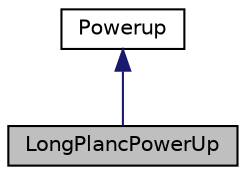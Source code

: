 digraph "LongPlancPowerUp"
{
 // LATEX_PDF_SIZE
  edge [fontname="Helvetica",fontsize="10",labelfontname="Helvetica",labelfontsize="10"];
  node [fontname="Helvetica",fontsize="10",shape=record];
  Node1 [label="LongPlancPowerUp",height=0.2,width=0.4,color="black", fillcolor="grey75", style="filled", fontcolor="black",tooltip="menmbers of this class increase planc length"];
  Node2 -> Node1 [dir="back",color="midnightblue",fontsize="10",style="solid",fontname="Helvetica"];
  Node2 [label="Powerup",height=0.2,width=0.4,color="black", fillcolor="white", style="filled",URL="$class_powerup.html",tooltip="Base class for all the powerups."];
}
